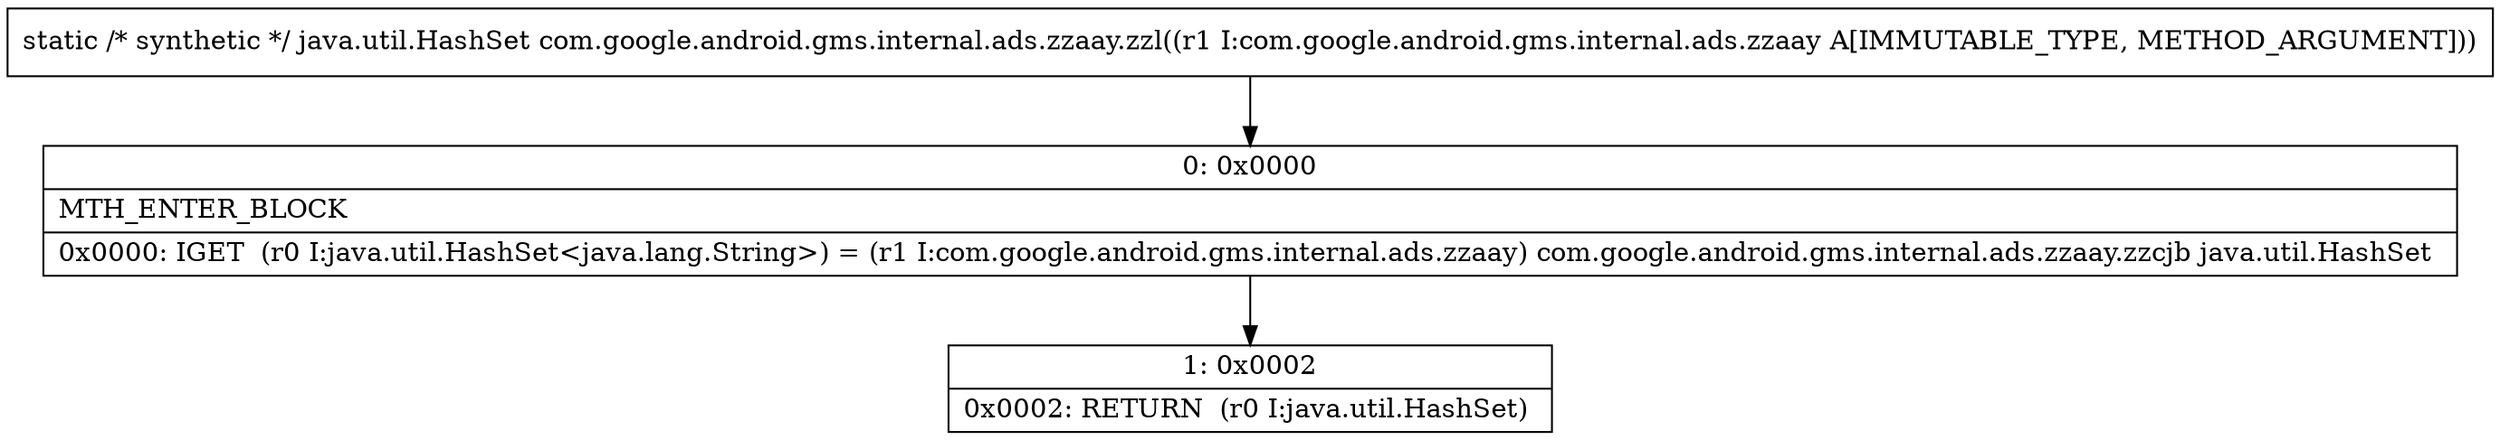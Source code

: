 digraph "CFG forcom.google.android.gms.internal.ads.zzaay.zzl(Lcom\/google\/android\/gms\/internal\/ads\/zzaay;)Ljava\/util\/HashSet;" {
Node_0 [shape=record,label="{0\:\ 0x0000|MTH_ENTER_BLOCK\l|0x0000: IGET  (r0 I:java.util.HashSet\<java.lang.String\>) = (r1 I:com.google.android.gms.internal.ads.zzaay) com.google.android.gms.internal.ads.zzaay.zzcjb java.util.HashSet \l}"];
Node_1 [shape=record,label="{1\:\ 0x0002|0x0002: RETURN  (r0 I:java.util.HashSet) \l}"];
MethodNode[shape=record,label="{static \/* synthetic *\/ java.util.HashSet com.google.android.gms.internal.ads.zzaay.zzl((r1 I:com.google.android.gms.internal.ads.zzaay A[IMMUTABLE_TYPE, METHOD_ARGUMENT])) }"];
MethodNode -> Node_0;
Node_0 -> Node_1;
}

